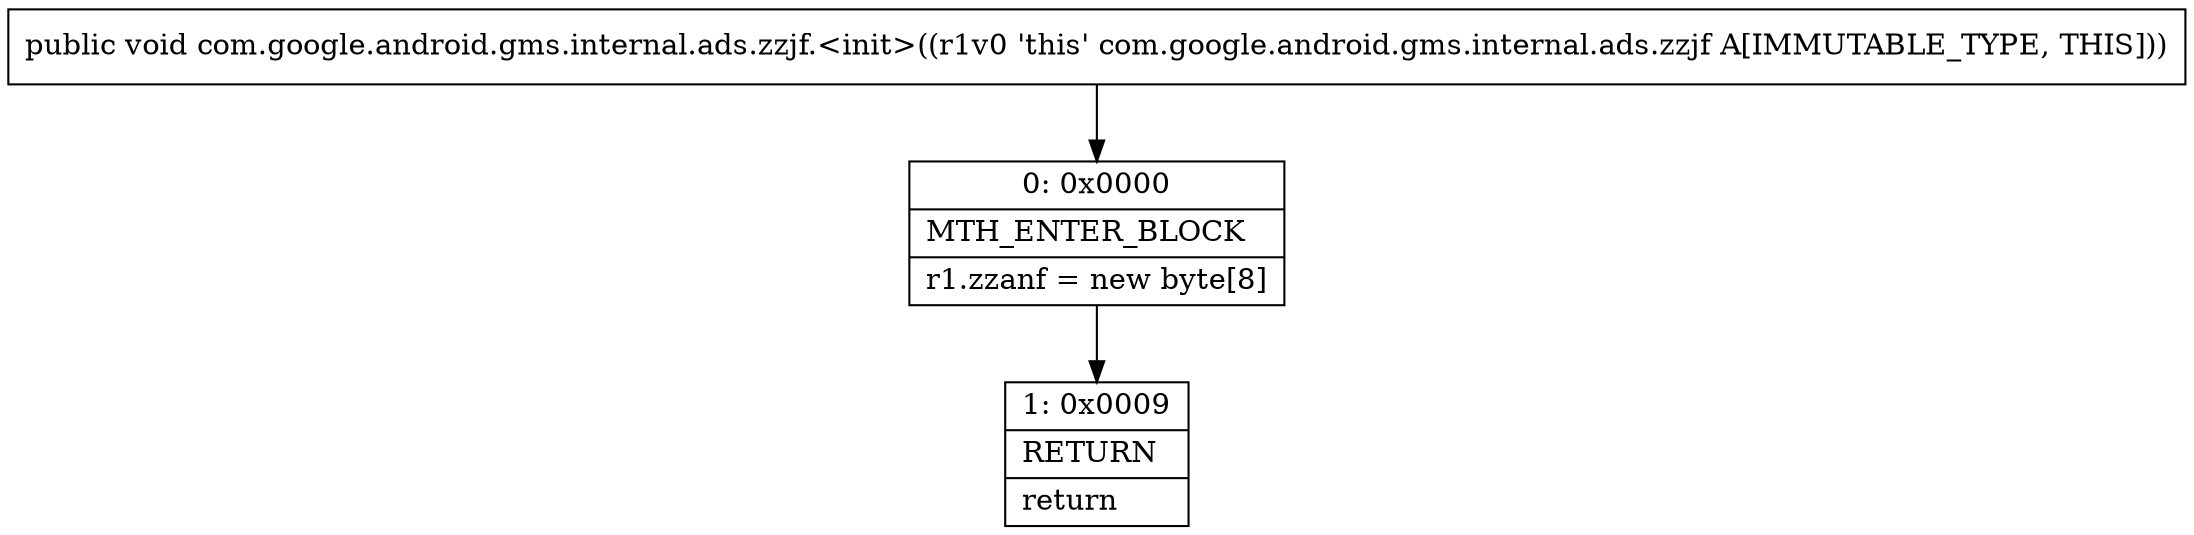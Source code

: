digraph "CFG forcom.google.android.gms.internal.ads.zzjf.\<init\>()V" {
Node_0 [shape=record,label="{0\:\ 0x0000|MTH_ENTER_BLOCK\l|r1.zzanf = new byte[8]\l}"];
Node_1 [shape=record,label="{1\:\ 0x0009|RETURN\l|return\l}"];
MethodNode[shape=record,label="{public void com.google.android.gms.internal.ads.zzjf.\<init\>((r1v0 'this' com.google.android.gms.internal.ads.zzjf A[IMMUTABLE_TYPE, THIS])) }"];
MethodNode -> Node_0;
Node_0 -> Node_1;
}

